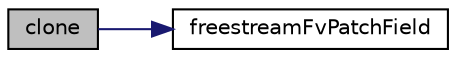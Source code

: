 digraph "clone"
{
  bgcolor="transparent";
  edge [fontname="Helvetica",fontsize="10",labelfontname="Helvetica",labelfontsize="10"];
  node [fontname="Helvetica",fontsize="10",shape=record];
  rankdir="LR";
  Node1 [label="clone",height=0.2,width=0.4,color="black", fillcolor="grey75", style="filled", fontcolor="black"];
  Node1 -> Node2 [color="midnightblue",fontsize="10",style="solid",fontname="Helvetica"];
  Node2 [label="freestreamFvPatchField",height=0.2,width=0.4,color="black",URL="$a00871.html#a63dad3028e33eaf45c70e31fed5e07c8",tooltip="Construct from patch and internal field. "];
}
